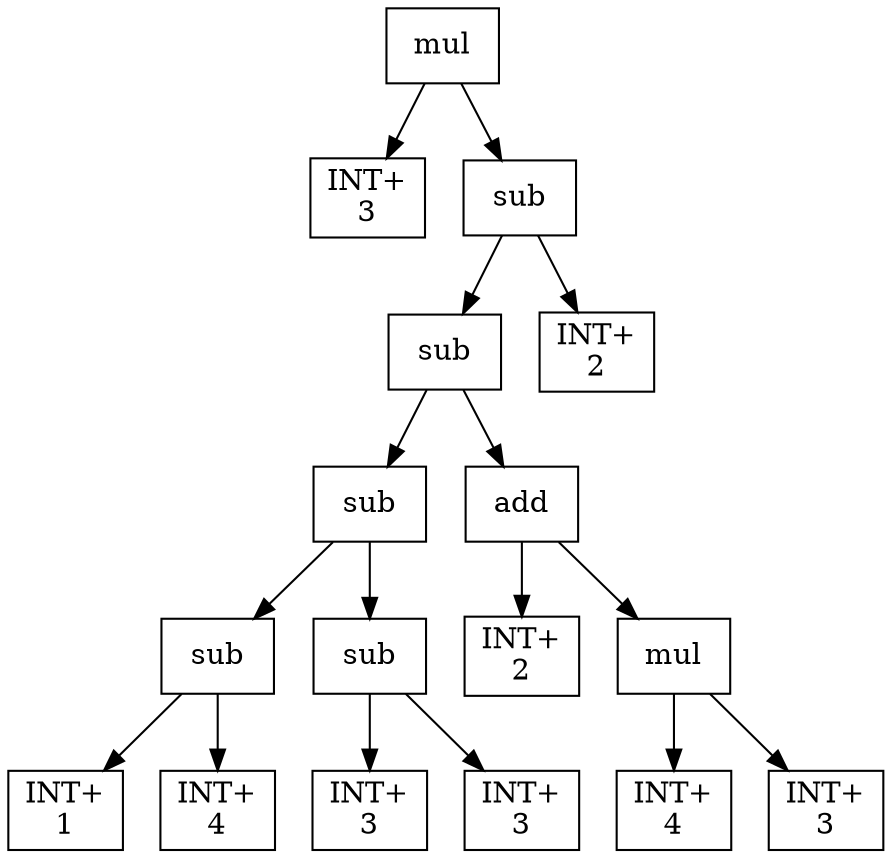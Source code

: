 digraph expr {
  node [shape=box];
  n1 [label="mul"];
  n2 [label="INT+\n3"];
  n3 [label="sub"];
  n4 [label="sub"];
  n5 [label="sub"];
  n6 [label="sub"];
  n7 [label="INT+\n1"];
  n8 [label="INT+\n4"];
  n6 -> n7;
  n6 -> n8;
  n9 [label="sub"];
  n10 [label="INT+\n3"];
  n11 [label="INT+\n3"];
  n9 -> n10;
  n9 -> n11;
  n5 -> n6;
  n5 -> n9;
  n12 [label="add"];
  n13 [label="INT+\n2"];
  n14 [label="mul"];
  n15 [label="INT+\n4"];
  n16 [label="INT+\n3"];
  n14 -> n15;
  n14 -> n16;
  n12 -> n13;
  n12 -> n14;
  n4 -> n5;
  n4 -> n12;
  n17 [label="INT+\n2"];
  n3 -> n4;
  n3 -> n17;
  n1 -> n2;
  n1 -> n3;
}